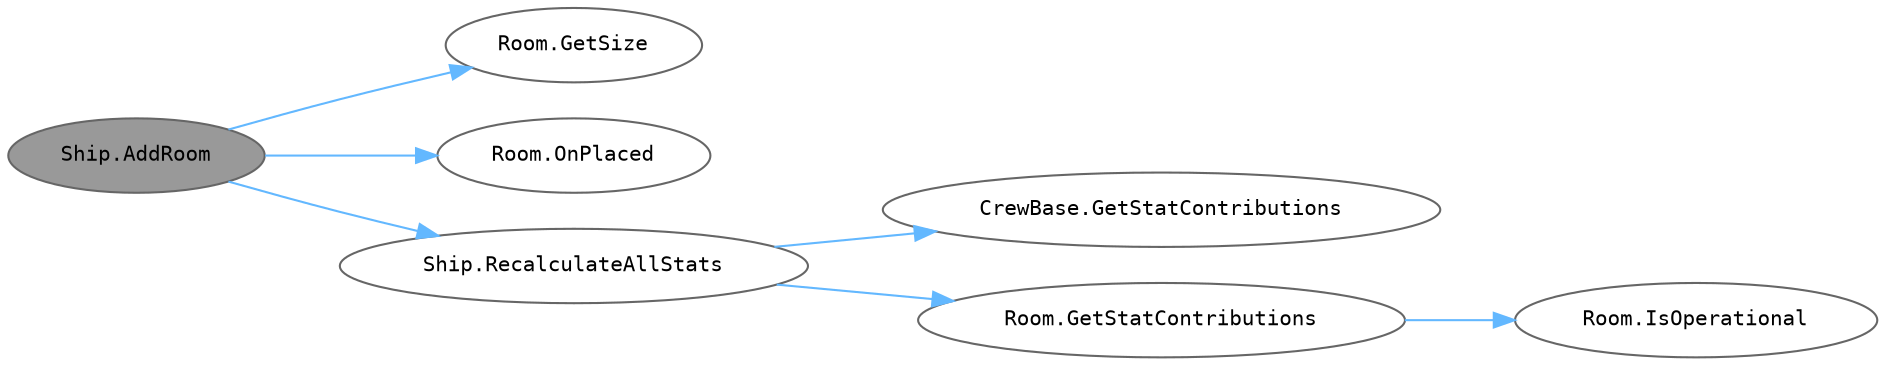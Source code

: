 digraph "Ship.AddRoom"
{
 // INTERACTIVE_SVG=YES
 // LATEX_PDF_SIZE
  bgcolor="transparent";
  edge [fontname=Helvetica,fontsize=10,labelfontname=Helvetica,labelfontsize=10];
  node [fontname=Helvetica,fontsize=10,fontname=Consolas fontsize=10 style=filled height=0.2 width=0.4 margin=0.1];
  rankdir="LR";
  Node1 [id="Node000001",label="Ship.AddRoom",height=0.2,width=0.4,color="gray40", fillcolor="grey60", style="filled", fontcolor="black",tooltip="룸을 해당 위치에 배치하고 관련 정보를 갱신합니다."];
  Node1 -> Node2 [id="edge1_Node000001_Node000002",color="steelblue1",style="solid",tooltip=" "];
  Node2 [id="Node000002",label="Room.GetSize",height=0.2,width=0.4,color="grey40", fillcolor="white", style="filled",URL="$class_room.html#a6e2b4f59e53e2762095ac1e11401a535",tooltip="방의 크기를 반환합니다."];
  Node1 -> Node3 [id="edge2_Node000001_Node000003",color="steelblue1",style="solid",tooltip=" "];
  Node3 [id="Node000003",label="Room.OnPlaced",height=0.2,width=0.4,color="grey40", fillcolor="white", style="filled",URL="$class_room.html#a9218da90ca2b255af955b1069e7376e3",tooltip="방이 실제 배치되었을 때 호출됩니다."];
  Node1 -> Node4 [id="edge3_Node000001_Node000004",color="steelblue1",style="solid",tooltip=" "];
  Node4 [id="Node000004",label="Ship.RecalculateAllStats",height=0.2,width=0.4,color="grey40", fillcolor="white", style="filled",URL="$class_ship.html#a8f3f2bdca106f32f2d4c2b3f892a139f",tooltip="현재 함선의 모든 스탯을 다시 계산합니다. 방, 시스템, 선원의 기여도를 반영합니다."];
  Node4 -> Node5 [id="edge4_Node000004_Node000005",color="steelblue1",style="solid",tooltip=" "];
  Node5 [id="Node000005",label="CrewBase.GetStatContributions",height=0.2,width=0.4,color="grey40", fillcolor="white", style="filled",URL="$class_crew_base.html#a0c35d7b81e7bbda6c1187cd56da46b19",tooltip="선원이 함선 스탯에 기여하는 수치를 반환합니다. 예: 산소 소모량 등."];
  Node4 -> Node6 [id="edge5_Node000004_Node000006",color="steelblue1",style="solid",tooltip=" "];
  Node6 [id="Node000006",label="Room.GetStatContributions",height=0.2,width=0.4,color="grey40", fillcolor="white", style="filled",URL="$class_room.html#a99469af3a1771eba3a5ded55618dadac",tooltip="방이 함선 스탯에 기여하는 값을 반환합니다."];
  Node6 -> Node7 [id="edge6_Node000006_Node000007",color="steelblue1",style="solid",tooltip=" "];
  Node7 [id="Node000007",label="Room.IsOperational",height=0.2,width=0.4,color="grey40", fillcolor="white", style="filled",URL="$class_room.html#a0f32e752b4605a8bba077145b76b8e98",tooltip="방이 작동 가능한 상태인지 확인합니다."];
}
